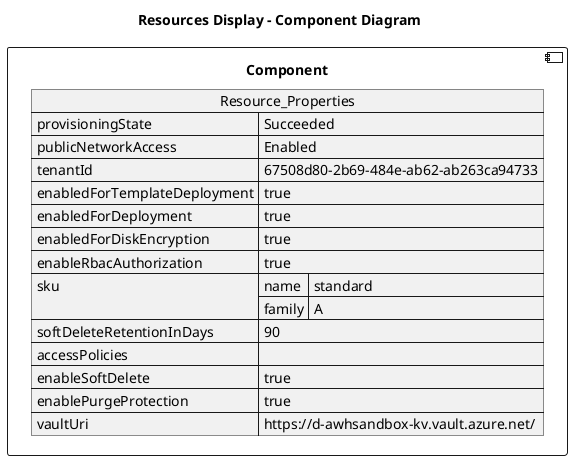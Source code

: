 @startuml

title Resources Display - Component Diagram

component Component {

json  Resource_Properties {
  "provisioningState": "Succeeded",
  "publicNetworkAccess": "Enabled",
  "tenantId": "67508d80-2b69-484e-ab62-ab263ca94733",
  "enabledForTemplateDeployment": true,
  "enabledForDeployment": true,
  "enabledForDiskEncryption": true,
  "enableRbacAuthorization": true,
  "sku": {
    "name": "standard",
    "family": "A"
  },
  "softDeleteRetentionInDays": 90,
  "accessPolicies": [],
  "enableSoftDelete": true,
  "enablePurgeProtection": true,
  "vaultUri": "https://d-awhsandbox-kv.vault.azure.net/"
}
}
@enduml

